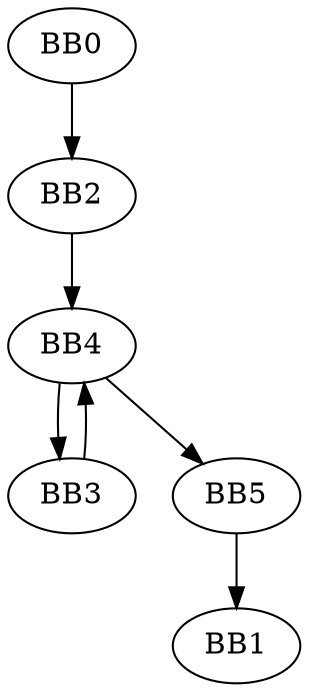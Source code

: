 Digraph G{
BB0
BB0 -> BB2
BB2
BB2 -> BB4
BB3
BB3 -> BB4
BB4
BB4 -> BB3
BB4 -> BB5
BB5
BB5 -> BB1
BB1
}
